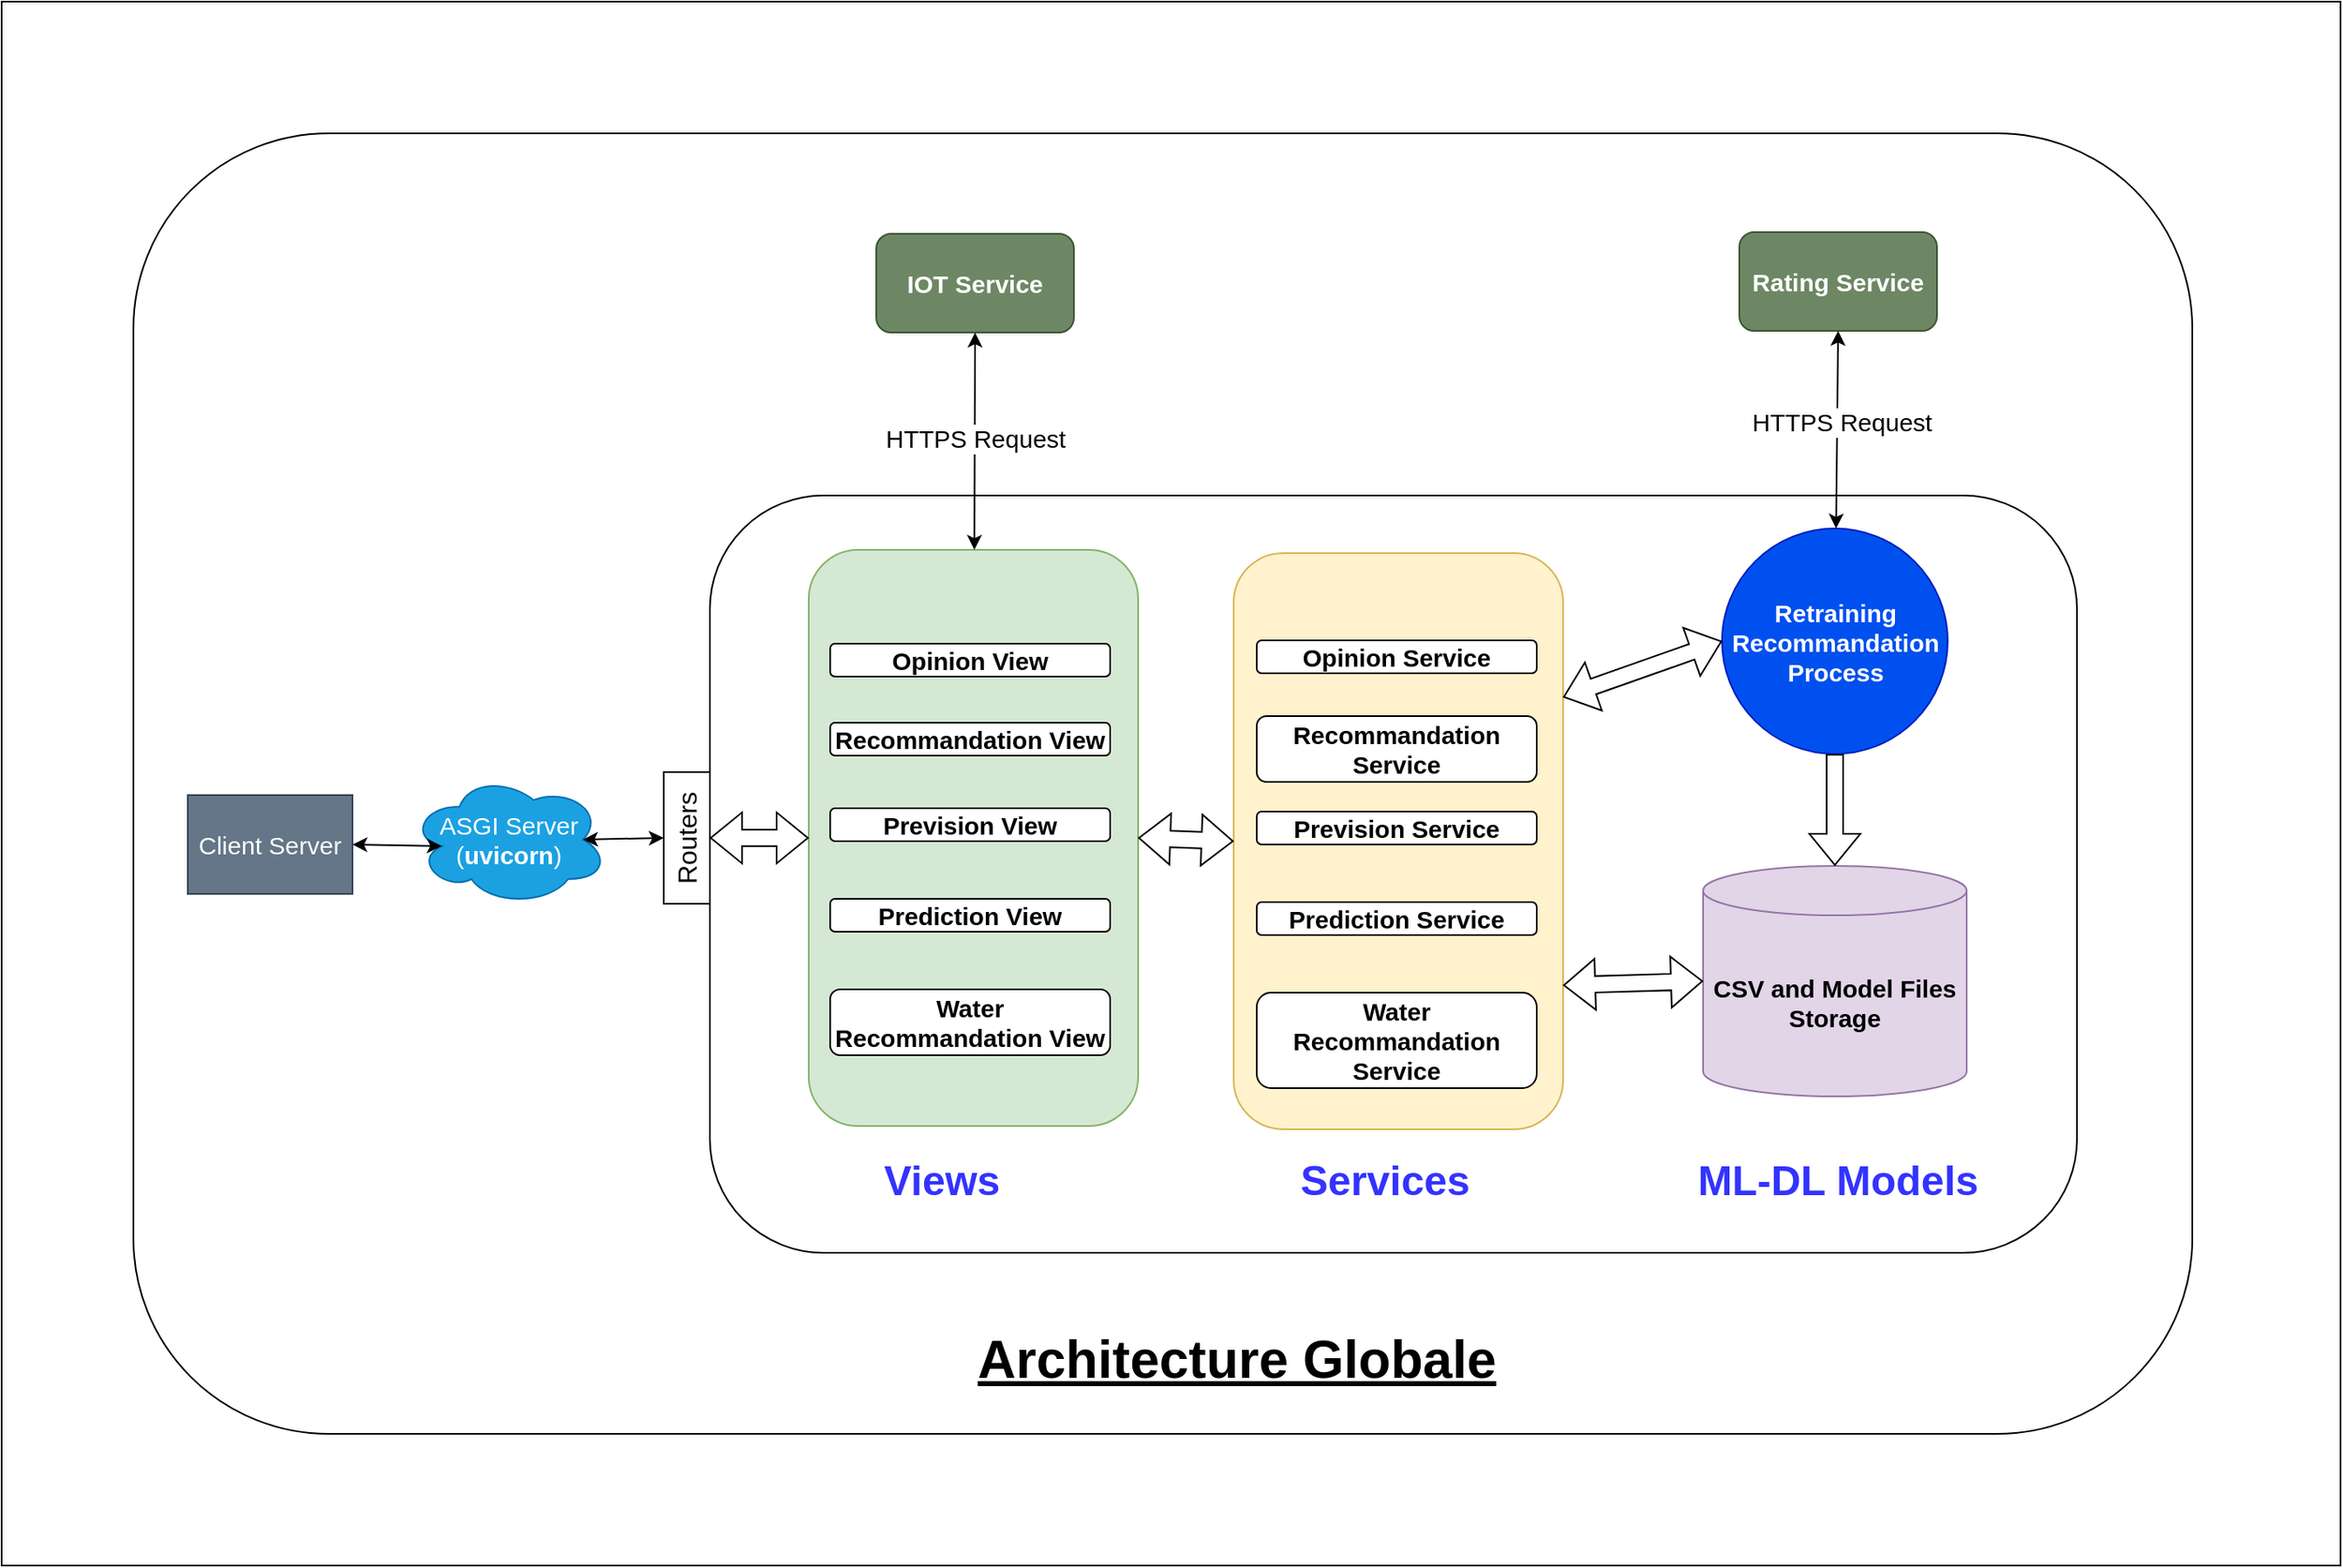 <mxfile version="26.0.14">
  <diagram name="Page-1" id="IXrnQK5_JN5O4_K-YByB">
    <mxGraphModel dx="1257" dy="5350" grid="1" gridSize="10" guides="1" tooltips="1" connect="1" arrows="1" fold="1" page="1" pageScale="1" pageWidth="3300" pageHeight="4681" math="0" shadow="0">
      <root>
        <mxCell id="0" />
        <mxCell id="1" parent="0" />
        <mxCell id="16kNGc8t1_5Y1JJVIUHZ-48" value="" style="rounded=0;whiteSpace=wrap;html=1;" vertex="1" parent="1">
          <mxGeometry x="20" y="-220" width="1420" height="950" as="geometry" />
        </mxCell>
        <mxCell id="16kNGc8t1_5Y1JJVIUHZ-49" value="" style="rounded=1;whiteSpace=wrap;html=1;" vertex="1" parent="1">
          <mxGeometry x="100" y="-140" width="1250" height="790" as="geometry" />
        </mxCell>
        <mxCell id="16kNGc8t1_5Y1JJVIUHZ-50" value="&lt;font style=&quot;font-size: 15px;&quot;&gt;Client Server&lt;/font&gt;" style="rounded=0;whiteSpace=wrap;html=1;fillColor=#647687;fontColor=#ffffff;strokeColor=#314354;" vertex="1" parent="1">
          <mxGeometry x="133" y="262" width="100" height="60" as="geometry" />
        </mxCell>
        <mxCell id="16kNGc8t1_5Y1JJVIUHZ-51" value="&lt;font style=&quot;font-size: 15px;&quot;&gt;ASGI Server&lt;/font&gt;&lt;div&gt;&lt;font style=&quot;font-size: 15px;&quot;&gt;(&lt;b&gt;uvicorn&lt;/b&gt;)&lt;/font&gt;&lt;/div&gt;" style="ellipse;shape=cloud;whiteSpace=wrap;html=1;fillColor=#1ba1e2;fontColor=#ffffff;strokeColor=#006EAF;" vertex="1" parent="1">
          <mxGeometry x="268" y="249" width="120" height="80" as="geometry" />
        </mxCell>
        <mxCell id="16kNGc8t1_5Y1JJVIUHZ-52" value="" style="rounded=1;whiteSpace=wrap;html=1;" vertex="1" parent="1">
          <mxGeometry x="450" y="80" width="830" height="460" as="geometry" />
        </mxCell>
        <mxCell id="16kNGc8t1_5Y1JJVIUHZ-53" value="" style="rounded=1;whiteSpace=wrap;html=1;fillColor=#d5e8d4;strokeColor=#82b366;" vertex="1" parent="1">
          <mxGeometry x="510" y="113" width="200" height="350" as="geometry" />
        </mxCell>
        <mxCell id="16kNGc8t1_5Y1JJVIUHZ-54" value="&lt;font style=&quot;font-size: 15px;&quot;&gt;&lt;b&gt;Opinion View&lt;/b&gt;&lt;/font&gt;" style="rounded=1;whiteSpace=wrap;html=1;" vertex="1" parent="1">
          <mxGeometry x="523" y="170" width="170" height="20" as="geometry" />
        </mxCell>
        <mxCell id="16kNGc8t1_5Y1JJVIUHZ-55" value="&lt;font style=&quot;font-size: 16px;&quot;&gt;Routers&lt;/font&gt;" style="rounded=0;whiteSpace=wrap;html=1;rotation=-90;" vertex="1" parent="1">
          <mxGeometry x="396" y="274" width="80" height="28" as="geometry" />
        </mxCell>
        <mxCell id="16kNGc8t1_5Y1JJVIUHZ-56" value="&lt;font style=&quot;font-size: 15px;&quot;&gt;&lt;b&gt;Recommandation View&lt;/b&gt;&lt;/font&gt;" style="rounded=1;whiteSpace=wrap;html=1;" vertex="1" parent="1">
          <mxGeometry x="523" y="218" width="170" height="20" as="geometry" />
        </mxCell>
        <mxCell id="16kNGc8t1_5Y1JJVIUHZ-57" value="&lt;font style=&quot;font-size: 15px;&quot;&gt;&lt;b&gt;Prediction View&lt;/b&gt;&lt;/font&gt;" style="rounded=1;whiteSpace=wrap;html=1;" vertex="1" parent="1">
          <mxGeometry x="523" y="325" width="170" height="20" as="geometry" />
        </mxCell>
        <mxCell id="16kNGc8t1_5Y1JJVIUHZ-58" value="&lt;font style=&quot;font-size: 15px;&quot;&gt;&lt;b&gt;Prevision View&lt;/b&gt;&lt;/font&gt;" style="rounded=1;whiteSpace=wrap;html=1;" vertex="1" parent="1">
          <mxGeometry x="523" y="270" width="170" height="20" as="geometry" />
        </mxCell>
        <mxCell id="16kNGc8t1_5Y1JJVIUHZ-59" value="&lt;font style=&quot;font-size: 15px;&quot;&gt;&lt;b&gt;Water Recommandation View&lt;/b&gt;&lt;/font&gt;" style="rounded=1;whiteSpace=wrap;html=1;" vertex="1" parent="1">
          <mxGeometry x="523" y="380" width="170" height="40" as="geometry" />
        </mxCell>
        <mxCell id="16kNGc8t1_5Y1JJVIUHZ-60" value="" style="rounded=1;whiteSpace=wrap;html=1;fillColor=#fff2cc;strokeColor=#d6b656;" vertex="1" parent="1">
          <mxGeometry x="768" y="115" width="200" height="350" as="geometry" />
        </mxCell>
        <mxCell id="16kNGc8t1_5Y1JJVIUHZ-61" value="&lt;font style=&quot;font-size: 15px;&quot;&gt;&lt;b&gt;Opinion Service&lt;/b&gt;&lt;/font&gt;" style="rounded=1;whiteSpace=wrap;html=1;" vertex="1" parent="1">
          <mxGeometry x="782" y="168" width="170" height="20" as="geometry" />
        </mxCell>
        <mxCell id="16kNGc8t1_5Y1JJVIUHZ-62" value="&lt;font style=&quot;font-size: 15px;&quot;&gt;&lt;b&gt;Recommandation Service&lt;/b&gt;&lt;/font&gt;" style="rounded=1;whiteSpace=wrap;html=1;" vertex="1" parent="1">
          <mxGeometry x="782" y="214" width="170" height="40" as="geometry" />
        </mxCell>
        <mxCell id="16kNGc8t1_5Y1JJVIUHZ-63" value="&lt;font style=&quot;font-size: 15px;&quot;&gt;&lt;b&gt;Prediction Service&lt;/b&gt;&lt;/font&gt;" style="rounded=1;whiteSpace=wrap;html=1;" vertex="1" parent="1">
          <mxGeometry x="782" y="327" width="170" height="20" as="geometry" />
        </mxCell>
        <mxCell id="16kNGc8t1_5Y1JJVIUHZ-64" value="&lt;font style=&quot;font-size: 15px;&quot;&gt;&lt;b&gt;Prevision Service&lt;/b&gt;&lt;/font&gt;" style="rounded=1;whiteSpace=wrap;html=1;" vertex="1" parent="1">
          <mxGeometry x="782" y="272" width="170" height="20" as="geometry" />
        </mxCell>
        <mxCell id="16kNGc8t1_5Y1JJVIUHZ-65" value="&lt;font style=&quot;font-size: 15px;&quot;&gt;&lt;b&gt;Water Recommandation Service&lt;/b&gt;&lt;/font&gt;" style="rounded=1;whiteSpace=wrap;html=1;" vertex="1" parent="1">
          <mxGeometry x="782" y="382" width="170" height="58" as="geometry" />
        </mxCell>
        <mxCell id="16kNGc8t1_5Y1JJVIUHZ-66" value="" style="shape=flexArrow;endArrow=classic;startArrow=classic;html=1;rounded=0;entryX=0;entryY=0.5;entryDx=0;entryDy=0;" edge="1" parent="1" source="16kNGc8t1_5Y1JJVIUHZ-55" target="16kNGc8t1_5Y1JJVIUHZ-53">
          <mxGeometry width="100" height="100" relative="1" as="geometry">
            <mxPoint x="660" y="370" as="sourcePoint" />
            <mxPoint x="760" y="270" as="targetPoint" />
          </mxGeometry>
        </mxCell>
        <mxCell id="16kNGc8t1_5Y1JJVIUHZ-67" value="" style="shape=flexArrow;endArrow=classic;startArrow=classic;html=1;rounded=0;exitX=1;exitY=0.5;exitDx=0;exitDy=0;entryX=0;entryY=0.5;entryDx=0;entryDy=0;" edge="1" parent="1" source="16kNGc8t1_5Y1JJVIUHZ-53" target="16kNGc8t1_5Y1JJVIUHZ-60">
          <mxGeometry width="100" height="100" relative="1" as="geometry">
            <mxPoint x="660" y="370" as="sourcePoint" />
            <mxPoint x="760" y="270" as="targetPoint" />
          </mxGeometry>
        </mxCell>
        <mxCell id="16kNGc8t1_5Y1JJVIUHZ-68" value="" style="endArrow=classic;startArrow=classic;html=1;rounded=0;exitX=0.875;exitY=0.5;exitDx=0;exitDy=0;exitPerimeter=0;entryX=0.5;entryY=0;entryDx=0;entryDy=0;" edge="1" parent="1" source="16kNGc8t1_5Y1JJVIUHZ-51" target="16kNGc8t1_5Y1JJVIUHZ-55">
          <mxGeometry width="50" height="50" relative="1" as="geometry">
            <mxPoint x="373" y="282" as="sourcePoint" />
            <mxPoint x="423.008" y="282" as="targetPoint" />
          </mxGeometry>
        </mxCell>
        <mxCell id="16kNGc8t1_5Y1JJVIUHZ-69" value="" style="endArrow=classic;startArrow=classic;html=1;rounded=0;exitX=1;exitY=0.5;exitDx=0;exitDy=0;entryX=0.16;entryY=0.55;entryDx=0;entryDy=0;entryPerimeter=0;" edge="1" parent="1" source="16kNGc8t1_5Y1JJVIUHZ-50" target="16kNGc8t1_5Y1JJVIUHZ-51">
          <mxGeometry width="50" height="50" relative="1" as="geometry">
            <mxPoint x="540" y="350" as="sourcePoint" />
            <mxPoint x="590" y="300" as="targetPoint" />
          </mxGeometry>
        </mxCell>
        <mxCell id="16kNGc8t1_5Y1JJVIUHZ-70" value="&lt;b&gt;&lt;font style=&quot;font-size: 15px;&quot;&gt;CSV and Model Files Storage&lt;/font&gt;&lt;/b&gt;" style="shape=cylinder3;whiteSpace=wrap;html=1;boundedLbl=1;backgroundOutline=1;size=15;fillColor=#e1d5e7;strokeColor=#9673a6;" vertex="1" parent="1">
          <mxGeometry x="1053" y="305" width="160" height="140" as="geometry" />
        </mxCell>
        <mxCell id="16kNGc8t1_5Y1JJVIUHZ-71" value="&lt;b&gt;&lt;font style=&quot;font-size: 25px; color: rgb(51, 51, 255);&quot;&gt;Views&lt;/font&gt;&lt;/b&gt;" style="text;html=1;align=center;verticalAlign=middle;whiteSpace=wrap;rounded=0;" vertex="1" parent="1">
          <mxGeometry x="561" y="480" width="60" height="30" as="geometry" />
        </mxCell>
        <mxCell id="16kNGc8t1_5Y1JJVIUHZ-72" value="&lt;b style=&quot;&quot;&gt;&lt;font style=&quot;font-size: 25px; color: rgb(51, 51, 255);&quot;&gt;Services&lt;/font&gt;&lt;/b&gt;" style="text;html=1;align=center;verticalAlign=middle;whiteSpace=wrap;rounded=0;" vertex="1" parent="1">
          <mxGeometry x="830" y="480" width="60" height="30" as="geometry" />
        </mxCell>
        <mxCell id="16kNGc8t1_5Y1JJVIUHZ-73" value="&lt;b style=&quot;&quot;&gt;&lt;font style=&quot;font-size: 25px; color: rgb(51, 51, 255);&quot;&gt;ML-DL Models&lt;/font&gt;&lt;/b&gt;" style="text;html=1;align=center;verticalAlign=middle;whiteSpace=wrap;rounded=0;" vertex="1" parent="1">
          <mxGeometry x="1040" y="480" width="190" height="30" as="geometry" />
        </mxCell>
        <mxCell id="16kNGc8t1_5Y1JJVIUHZ-74" value="" style="shape=flexArrow;endArrow=classic;startArrow=classic;html=1;rounded=0;exitX=0;exitY=0.5;exitDx=0;exitDy=0;exitPerimeter=0;entryX=1;entryY=0.75;entryDx=0;entryDy=0;" edge="1" parent="1" source="16kNGc8t1_5Y1JJVIUHZ-70" target="16kNGc8t1_5Y1JJVIUHZ-60">
          <mxGeometry width="100" height="100" relative="1" as="geometry">
            <mxPoint x="900" y="310" as="sourcePoint" />
            <mxPoint x="1000" y="210" as="targetPoint" />
          </mxGeometry>
        </mxCell>
        <mxCell id="16kNGc8t1_5Y1JJVIUHZ-75" value="&lt;b&gt;&lt;font style=&quot;font-size: 15px;&quot;&gt;Retraining Recommandation Process&lt;/font&gt;&lt;/b&gt;" style="ellipse;whiteSpace=wrap;html=1;aspect=fixed;fillColor=#0050ef;fontColor=#ffffff;strokeColor=#001DBC;" vertex="1" parent="1">
          <mxGeometry x="1064.5" y="100" width="137" height="137" as="geometry" />
        </mxCell>
        <mxCell id="16kNGc8t1_5Y1JJVIUHZ-76" value="" style="shape=flexArrow;endArrow=classic;html=1;rounded=0;entryX=0.5;entryY=0;entryDx=0;entryDy=0;entryPerimeter=0;exitX=0.5;exitY=1;exitDx=0;exitDy=0;" edge="1" parent="1" source="16kNGc8t1_5Y1JJVIUHZ-75" target="16kNGc8t1_5Y1JJVIUHZ-70">
          <mxGeometry width="50" height="50" relative="1" as="geometry">
            <mxPoint x="900" y="310" as="sourcePoint" />
            <mxPoint x="950" y="260" as="targetPoint" />
          </mxGeometry>
        </mxCell>
        <mxCell id="16kNGc8t1_5Y1JJVIUHZ-77" value="" style="shape=flexArrow;endArrow=classic;startArrow=classic;html=1;rounded=0;entryX=0;entryY=0.5;entryDx=0;entryDy=0;exitX=1;exitY=0.25;exitDx=0;exitDy=0;" edge="1" parent="1" source="16kNGc8t1_5Y1JJVIUHZ-60" target="16kNGc8t1_5Y1JJVIUHZ-75">
          <mxGeometry width="100" height="100" relative="1" as="geometry">
            <mxPoint x="870" y="270" as="sourcePoint" />
            <mxPoint x="970" y="170" as="targetPoint" />
          </mxGeometry>
        </mxCell>
        <mxCell id="16kNGc8t1_5Y1JJVIUHZ-78" value="&lt;font style=&quot;font-size: 15px;&quot;&gt;&lt;b&gt;Rating Service&lt;/b&gt;&lt;/font&gt;" style="rounded=1;whiteSpace=wrap;html=1;fillColor=#6d8764;fontColor=#ffffff;strokeColor=#3A5431;" vertex="1" parent="1">
          <mxGeometry x="1075" y="-80" width="120" height="60" as="geometry" />
        </mxCell>
        <mxCell id="16kNGc8t1_5Y1JJVIUHZ-79" value="" style="endArrow=classic;startArrow=classic;html=1;rounded=0;entryX=0.5;entryY=1;entryDx=0;entryDy=0;" edge="1" parent="1" source="16kNGc8t1_5Y1JJVIUHZ-75" target="16kNGc8t1_5Y1JJVIUHZ-78">
          <mxGeometry width="50" height="50" relative="1" as="geometry">
            <mxPoint x="900" y="100" as="sourcePoint" />
            <mxPoint x="950" y="50" as="targetPoint" />
          </mxGeometry>
        </mxCell>
        <mxCell id="16kNGc8t1_5Y1JJVIUHZ-80" value="&lt;font style=&quot;font-size: 15px;&quot;&gt;HTTPS Request&lt;/font&gt;" style="edgeLabel;html=1;align=center;verticalAlign=middle;resizable=0;points=[];" vertex="1" connectable="0" parent="16kNGc8t1_5Y1JJVIUHZ-79">
          <mxGeometry x="0.084" y="-2" relative="1" as="geometry">
            <mxPoint as="offset" />
          </mxGeometry>
        </mxCell>
        <mxCell id="16kNGc8t1_5Y1JJVIUHZ-81" value="&lt;span style=&quot;font-size: 15px;&quot;&gt;&lt;b&gt;IOT Service&lt;/b&gt;&lt;/span&gt;" style="rounded=1;whiteSpace=wrap;html=1;fillColor=#6d8764;fontColor=#ffffff;strokeColor=#3A5431;" vertex="1" parent="1">
          <mxGeometry x="551" y="-79" width="120" height="60" as="geometry" />
        </mxCell>
        <mxCell id="16kNGc8t1_5Y1JJVIUHZ-82" value="" style="endArrow=classic;startArrow=classic;html=1;rounded=0;entryX=0.5;entryY=1;entryDx=0;entryDy=0;" edge="1" parent="1" source="16kNGc8t1_5Y1JJVIUHZ-53" target="16kNGc8t1_5Y1JJVIUHZ-81">
          <mxGeometry width="50" height="50" relative="1" as="geometry">
            <mxPoint x="680" y="140" as="sourcePoint" />
            <mxPoint x="730" y="90" as="targetPoint" />
          </mxGeometry>
        </mxCell>
        <mxCell id="16kNGc8t1_5Y1JJVIUHZ-83" value="&lt;font style=&quot;font-size: 15px;&quot;&gt;HTTPS Request&lt;/font&gt;" style="edgeLabel;html=1;align=center;verticalAlign=middle;resizable=0;points=[];" vertex="1" connectable="0" parent="16kNGc8t1_5Y1JJVIUHZ-82">
          <mxGeometry x="0.03" relative="1" as="geometry">
            <mxPoint as="offset" />
          </mxGeometry>
        </mxCell>
        <mxCell id="16kNGc8t1_5Y1JJVIUHZ-84" value="&lt;b&gt;&lt;font style=&quot;line-height: 140%; font-size: 32px;&quot;&gt;&lt;u style=&quot;&quot;&gt;Architecture Globale&lt;/u&gt;&lt;/font&gt;&lt;/b&gt;" style="text;html=1;align=center;verticalAlign=middle;whiteSpace=wrap;rounded=0;" vertex="1" parent="1">
          <mxGeometry x="509" y="590" width="522" height="30" as="geometry" />
        </mxCell>
      </root>
    </mxGraphModel>
  </diagram>
</mxfile>
